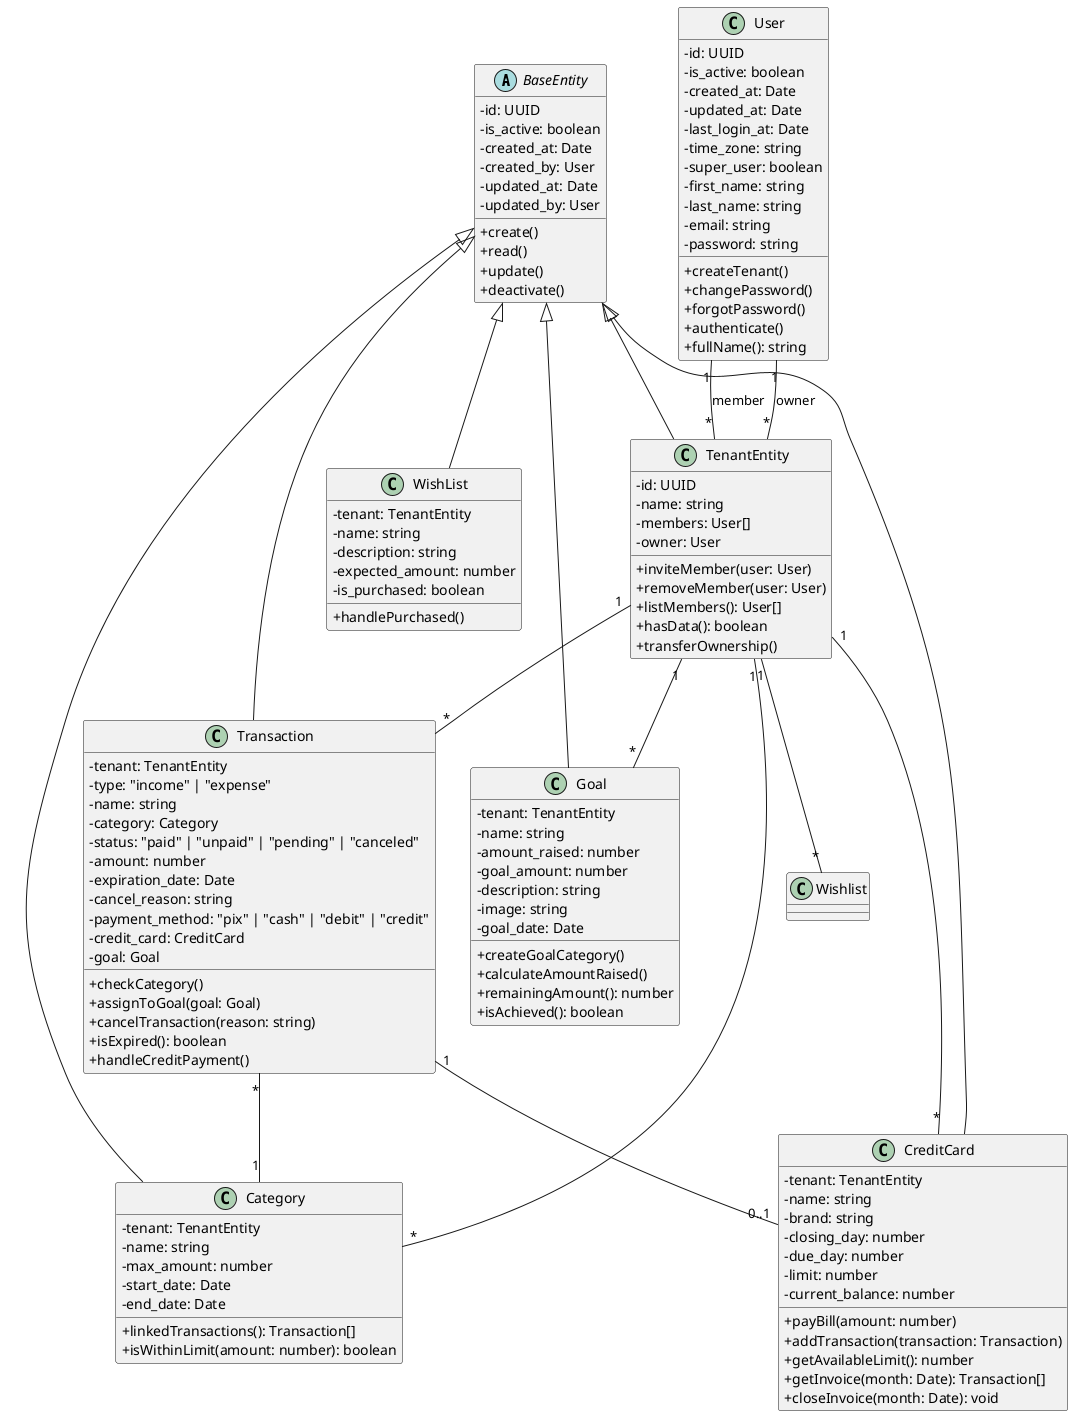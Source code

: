 @startuml inventory_mvp.puml

skinparam classAttributeIconSize 0

abstract class BaseEntity {
  - id: UUID
  - is_active: boolean
  - created_at: Date
  - created_by: User
  - updated_at: Date
  - updated_by: User
  + create()
  + read()
  + update()
  + deactivate()
}

class TenantEntity extends BaseEntity {
  - id: UUID
  - name: string
  - members: User[]
  - owner: User
  + inviteMember(user: User)
  + removeMember(user: User)
  + listMembers(): User[]
  + hasData(): boolean
  + transferOwnership()
}

class User {
  - id: UUID
  - is_active: boolean
  - created_at: Date
  - updated_at: Date
  - last_login_at: Date
  - time_zone: string
  - super_user: boolean
  - first_name: string
  - last_name: string
  - email: string
  - password: string
  + createTenant()
  + changePassword()
  + forgotPassword()
  + authenticate()
  + fullName(): string
}

class Transaction extends BaseEntity {
  - tenant: TenantEntity
  - type: "income" | "expense"
  - name: string
  - category: Category
  - status: "paid" | "unpaid" | "pending" | "canceled"
  - amount: number
  - expiration_date: Date
  - cancel_reason: string
  - payment_method: "pix" | "cash" | "debit" | "credit"
  - credit_card: CreditCard
  - goal: Goal
  + checkCategory()
  + assignToGoal(goal: Goal)
  + cancelTransaction(reason: string)
  + isExpired(): boolean
  + handleCreditPayment()
}

class Category extends BaseEntity {
  - tenant: TenantEntity
  - name: string
  - max_amount: number
  - start_date: Date
  - end_date: Date
  + linkedTransactions(): Transaction[]
  + isWithinLimit(amount: number): boolean
}

class Goal extends BaseEntity {
  - tenant: TenantEntity
  - name: string
  - amount_raised: number
  - goal_amount: number
  - description: string
  - image: string
  - goal_date: Date
  + createGoalCategory()
  + calculateAmountRaised()
  + remainingAmount(): number
  + isAchieved(): boolean
}

class CreditCard extends BaseEntity {
  - tenant: TenantEntity
  - name: string
  - brand: string
  - closing_day: number
  - due_day: number
  - limit: number
  - current_balance: number
  + payBill(amount: number)
  + addTransaction(transaction: Transaction)
  + getAvailableLimit(): number
  + getInvoice(month: Date): Transaction[]
  + closeInvoice(month: Date): void
}

class WishList extends BaseEntity {
  - tenant: TenantEntity
  - name: string
  - description: string
  - expected_amount: number
  - is_purchased: boolean
  + handlePurchased()
}

User "1" -- "*" TenantEntity : owner
User "1" -- "*" TenantEntity : member
TenantEntity "1" -- "*" Transaction
TenantEntity "1" -- "*" Category
TenantEntity "1" -- "*" Goal
TenantEntity "1" -- "*" Wishlist
TenantEntity "1" -- "*" CreditCard
Transaction "1" -- "0..1" CreditCard
Transaction "*" -- "1" Category

@enduml
